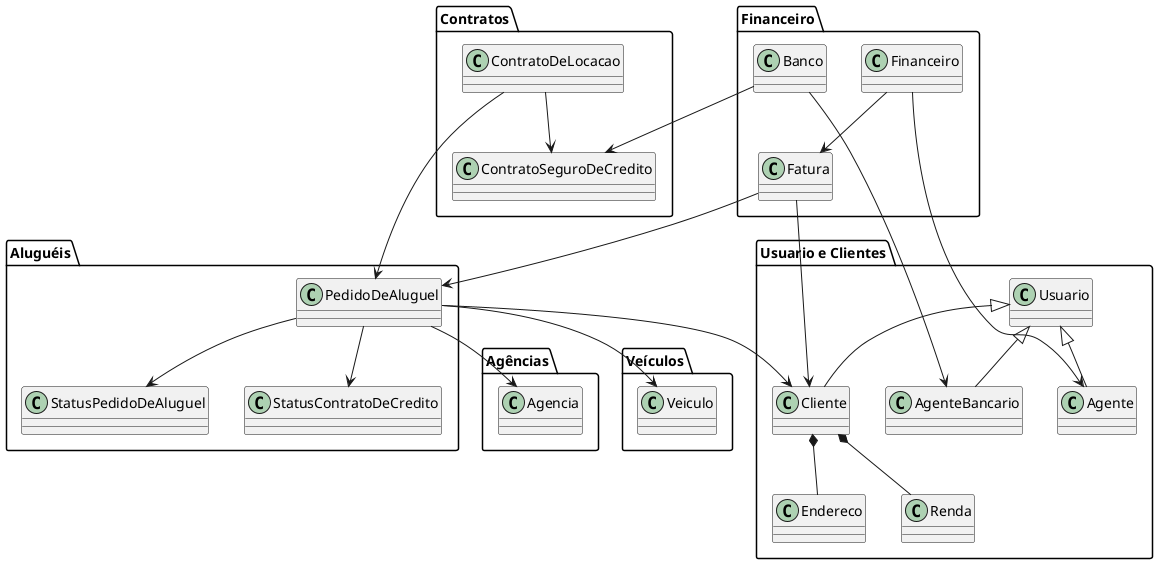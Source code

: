 @startuml

package "Usuario e Clientes" {
    class Usuario
    class Cliente
    class Endereco
    class Renda
    class Agente
    class AgenteBancario

    Cliente *-- Endereco
    Cliente *-- Renda
}

package "Agências" {
    class Agencia

}

package "Veículos" {
    class Veiculo
}

package "Aluguéis" {
    class PedidoDeAluguel

    PedidoDeAluguel --> Cliente
    PedidoDeAluguel --> Agencia
    PedidoDeAluguel --> Veiculo
    PedidoDeAluguel --> StatusPedidoDeAluguel
    PedidoDeAluguel --> StatusContratoDeCredito
}

package "Contratos" {
    class ContratoDeLocacao
    class ContratoSeguroDeCredito

    ContratoDeLocacao --> PedidoDeAluguel
    ContratoDeLocacao --> ContratoSeguroDeCredito
}

package "Financeiro" {
    class Financeiro
    class Fatura
    class Banco

    Financeiro --> Fatura
    Fatura --> Cliente
    Fatura --> PedidoDeAluguel
    Financeiro --> Agente
    Banco --> ContratoSeguroDeCredito
    Banco --> AgenteBancario
}

Usuario <|-- Agente
Usuario <|-- Cliente
Usuario <|-- AgenteBancario

@enduml
